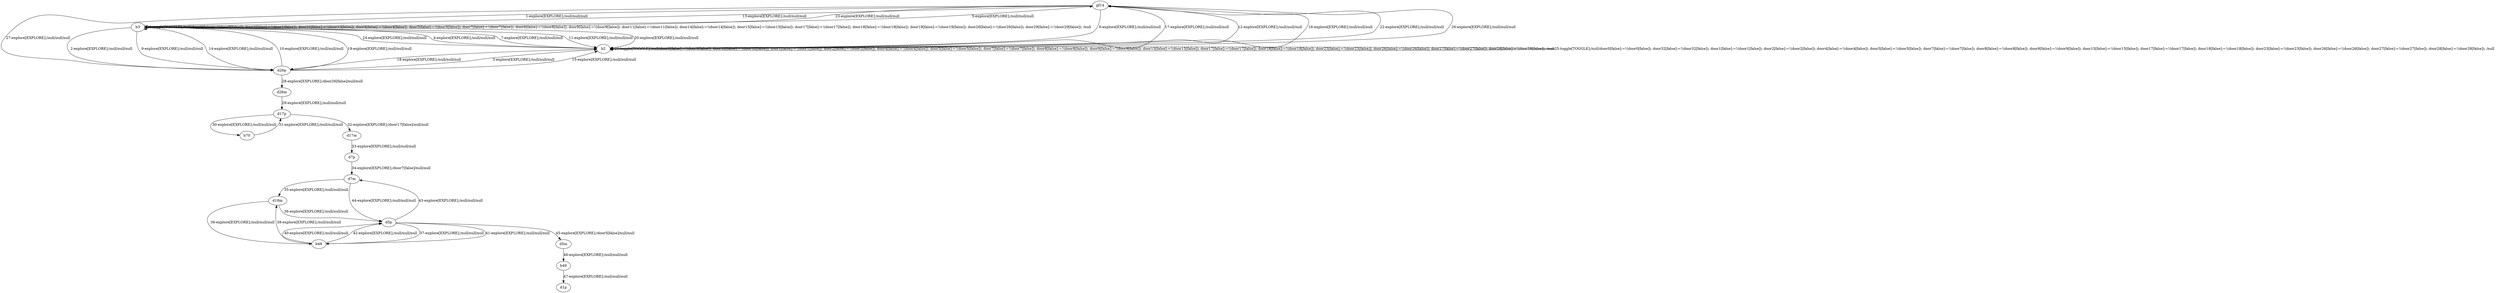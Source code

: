 # Total number of goals covered by this test: 1
# b49 --> d1p

digraph g {
"gf14" -> "b3" [label = "1-explore[EXPLORE];/null/null/null"];
"b3" -> "d26p" [label = "2-explore[EXPLORE];/null/null/null"];
"d26p" -> "b2" [label = "3-explore[EXPLORE];/null/null/null"];
"b2" -> "b3" [label = "4-explore[EXPLORE];/null/null/null"];
"b3" -> "gf14" [label = "5-explore[EXPLORE];/null/null/null"];
"gf14" -> "b2" [label = "6-explore[EXPLORE];/null/null/null"];
"b2" -> "b3" [label = "7-explore[EXPLORE];/null/null/null"];
"b3" -> "b3" [label = "8-toggle[TOGGLE];/null/door0[false]:=!(door0[false]); door1[false]:=!(door1[false]); door33[false]:=!(door33[false]); door4[false]:=!(door4[false]); door5[false]:=!(door5[false]); door7[false]:=!(door7[false]); door8[false]:=!(door8[false]); door9[false]:=!(door9[false]); door11[false]:=!(door11[false]); door14[false]:=!(door14[false]); door15[false]:=!(door15[false]); door17[false]:=!(door17[false]); door18[false]:=!(door18[false]); door19[false]:=!(door19[false]); door26[false]:=!(door26[false]); door29[false]:=!(door29[false]); /null"];
"b3" -> "d26p" [label = "9-explore[EXPLORE];/null/null/null"];
"d26p" -> "b3" [label = "10-explore[EXPLORE];/null/null/null"];
"b3" -> "b2" [label = "11-explore[EXPLORE];/null/null/null"];
"b2" -> "gf14" [label = "12-explore[EXPLORE];/null/null/null"];
"gf14" -> "b3" [label = "13-explore[EXPLORE];/null/null/null"];
"b3" -> "d26p" [label = "14-explore[EXPLORE];/null/null/null"];
"d26p" -> "b2" [label = "15-explore[EXPLORE];/null/null/null"];
"b2" -> "gf14" [label = "16-explore[EXPLORE];/null/null/null"];
"gf14" -> "b2" [label = "17-explore[EXPLORE];/null/null/null"];
"b2" -> "d26p" [label = "18-explore[EXPLORE];/null/null/null"];
"d26p" -> "b3" [label = "19-explore[EXPLORE];/null/null/null"];
"b3" -> "b2" [label = "20-explore[EXPLORE];/null/null/null"];
"b2" -> "b2" [label = "21-toggle[TOGGLE];/null/door0[false]:=!(door0[false]); door32[false]:=!(door32[false]); door1[false]:=!(door1[false]); door2[false]:=!(door2[false]); door4[false]:=!(door4[false]); door5[false]:=!(door5[false]); door7[false]:=!(door7[false]); door8[false]:=!(door8[false]); door9[false]:=!(door9[false]); door15[false]:=!(door15[false]); door17[false]:=!(door17[false]); door18[false]:=!(door18[false]); door23[false]:=!(door23[false]); door26[false]:=!(door26[false]); door27[false]:=!(door27[false]); door28[false]:=!(door28[false]); /null"];
"b2" -> "gf14" [label = "22-explore[EXPLORE];/null/null/null"];
"gf14" -> "b3" [label = "23-explore[EXPLORE];/null/null/null"];
"b3" -> "b2" [label = "24-explore[EXPLORE];/null/null/null"];
"b2" -> "b2" [label = "25-toggle[TOGGLE];/null/door0[false]:=!(door0[false]); door32[false]:=!(door32[false]); door1[false]:=!(door1[false]); door2[false]:=!(door2[false]); door4[false]:=!(door4[false]); door5[false]:=!(door5[false]); door7[false]:=!(door7[false]); door8[false]:=!(door8[false]); door9[false]:=!(door9[false]); door15[false]:=!(door15[false]); door17[false]:=!(door17[false]); door18[false]:=!(door18[false]); door23[false]:=!(door23[false]); door26[false]:=!(door26[false]); door27[false]:=!(door27[false]); door28[false]:=!(door28[false]); /null"];
"b2" -> "gf14" [label = "26-explore[EXPLORE];/null/null/null"];
"gf14" -> "d26p" [label = "27-explore[EXPLORE];/null/null/null"];
"d26p" -> "d26m" [label = "28-explore[EXPLORE];/door26[false]/null/null"];
"d26m" -> "d17p" [label = "29-explore[EXPLORE];/null/null/null"];
"d17p" -> "b70" [label = "30-explore[EXPLORE];/null/null/null"];
"b70" -> "d17p" [label = "31-explore[EXPLORE];/null/null/null"];
"d17p" -> "d17m" [label = "32-explore[EXPLORE];/door17[false]/null/null"];
"d17m" -> "d7p" [label = "33-explore[EXPLORE];/null/null/null"];
"d7p" -> "d7m" [label = "34-explore[EXPLORE];/door7[false]/null/null"];
"d7m" -> "d18m" [label = "35-explore[EXPLORE];/null/null/null"];
"d18m" -> "d5p" [label = "36-explore[EXPLORE];/null/null/null"];
"d5p" -> "b48" [label = "37-explore[EXPLORE];/null/null/null"];
"b48" -> "d18m" [label = "38-explore[EXPLORE];/null/null/null"];
"d18m" -> "b48" [label = "39-explore[EXPLORE];/null/null/null"];
"b48" -> "d5p" [label = "40-explore[EXPLORE];/null/null/null"];
"d5p" -> "b48" [label = "41-explore[EXPLORE];/null/null/null"];
"b48" -> "d5p" [label = "42-explore[EXPLORE];/null/null/null"];
"d5p" -> "d7m" [label = "43-explore[EXPLORE];/null/null/null"];
"d7m" -> "d5p" [label = "44-explore[EXPLORE];/null/null/null"];
"d5p" -> "d5m" [label = "45-explore[EXPLORE];/door5[false]/null/null"];
"d5m" -> "b49" [label = "46-explore[EXPLORE];/null/null/null"];
"b49" -> "d1p" [label = "47-explore[EXPLORE];/null/null/null"];
}